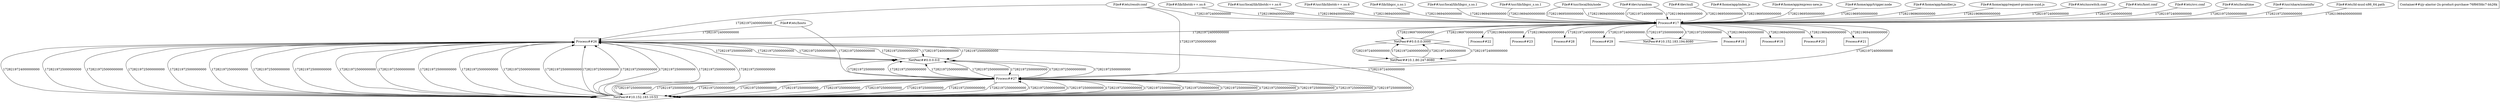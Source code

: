 digraph G {
	"File##/etc/ld-musl-x86_64.path"->"Process##17"[ label="1728219694000000000" ];
	"File##/lib/libstdc++.so.6"->"Process##17"[ label="1728219694000000000" ];
	"File##/usr/local/lib/libstdc++.so.6"->"Process##17"[ label="1728219694000000000" ];
	"File##/usr/lib/libstdc++.so.6"->"Process##17"[ label="1728219694000000000" ];
	"File##/lib/libgcc_s.so.1"->"Process##17"[ label="1728219694000000000" ];
	"File##/usr/local/lib/libgcc_s.so.1"->"Process##17"[ label="1728219694000000000" ];
	"File##/usr/lib/libgcc_s.so.1"->"Process##17"[ label="1728219694000000000" ];
	"Process##17"->"Process##18"[ label="1728219694000000000" ];
	"Process##17"->"Process##19"[ label="1728219694000000000" ];
	"Process##17"->"Process##20"[ label="1728219694000000000" ];
	"Process##17"->"Process##21"[ label="1728219694000000000" ];
	"Process##17"->"Process##22"[ label="1728219694000000000" ];
	"File##/usr/local/bin/node"->"Process##17"[ label="1728219694000000000" ];
	"File##/dev/urandom"->"Process##17"[ label="1728219694000000000" ];
	"Process##17"->"Process##23"[ label="1728219694000000000" ];
	"File##/dev/null"->"Process##17"[ label="1728219695000000000" ];
	"File##/home/app/index.js"->"Process##17"[ label="1728219695000000000" ];
	"File##/home/app/express-new.js"->"Process##17"[ label="1728219695000000000" ];
	"File##/usr/local/bin/node"->"Process##17"[ label="1728219695000000000" ];
	"File##/home/app/trigger.node"->"Process##17"[ label="1728219695000000000" ];
	"File##/home/app/handler.js"->"Process##17"[ label="1728219696000000000" ];
	"File##/home/app/request-promise-uuid.js"->"Process##17"[ label="1728219696000000000" ];
	"Process##17"->"NetPeer##0.0.0.0:3000"[ label="1728219697000000000" ];
	"NetPeer##0.0.0.0:3000"->"Process##17"[ label="1728219697000000000" ];
	"NetPeer##0.0.0.0:3000"->"NetPeer##10.1.80.247:8080"[ label="1728219724000000000" ];
	"NetPeer##10.1.80.247:8080"->"NetPeer##0.0.0.0:3000"[ label="1728219724000000000" ];
	"NetPeer##0.0.0.0:3000"->"NetPeer##10.1.80.247:8080"[ label="1728219724000000000" ];
	"NetPeer##10.1.80.247:8080"->"NetPeer##0.0.0.0:3000"[ label="1728219724000000000" ];
	"File##/etc/resolv.conf"->"Process##17"[ label="1728219724000000000" ];
	"File##/etc/nsswitch.conf"->"Process##17"[ label="1728219724000000000" ];
	"File##/etc/host.conf"->"Process##17"[ label="1728219724000000000" ];
	"File##/etc/svc.conf"->"Process##17"[ label="1728219724000000000" ];
	"File##/dev/urandom"->"Process##17"[ label="1728219724000000000" ];
	"Process##17"->"Process##26"[ label="1728219724000000000" ];
	"Process##17"->"Process##27"[ label="1728219724000000000" ];
	"Process##17"->"Process##28"[ label="1728219724000000000" ];
	"Process##17"->"Process##29"[ label="1728219724000000000" ];
	"Process##17"->"NetPeer##10.152.183.194:8080"[ label="1728219725000000000" ];
	"File##/etc/localtime"->"Process##17"[ label="1728219725000000000" ];
	"File##/usr/share/zoneinfo/"->"Process##17"[ label="1728219725000000000" ];
	"Process##17"->"NetPeer##10.152.183.194:8080"[ label="1728219725000000000" ];
	"File##/etc/hosts"->"Process##26"[ label="1728219724000000000" ];
	"File##/etc/resolv.conf"->"Process##26"[ label="1728219724000000000" ];
	"Process##26"->"NetPeer##0.0.0.0:0"[ label="1728219724000000000" ];
	"Process##26"->"NetPeer##10.152.183.10:53"[ label="1728219724000000000" ];
	"Process##26"->"NetPeer##10.152.183.10:53"[ label="1728219724000000000" ];
	"NetPeer##10.152.183.10:53"->"Process##26"[ label="1728219725000000000" ];
	"NetPeer##0.0.0.0:0"->"Process##26"[ label="1728219725000000000" ];
	"NetPeer##10.152.183.10:53"->"Process##26"[ label="1728219725000000000" ];
	"Process##26"->"NetPeer##0.0.0.0:0"[ label="1728219725000000000" ];
	"Process##26"->"NetPeer##10.152.183.10:53"[ label="1728219725000000000" ];
	"Process##26"->"NetPeer##10.152.183.10:53"[ label="1728219725000000000" ];
	"NetPeer##10.152.183.10:53"->"Process##26"[ label="1728219725000000000" ];
	"NetPeer##10.152.183.10:53"->"Process##26"[ label="1728219725000000000" ];
	"Process##26"->"NetPeer##0.0.0.0:0"[ label="1728219725000000000" ];
	"Process##26"->"NetPeer##10.152.183.10:53"[ label="1728219725000000000" ];
	"Process##26"->"NetPeer##10.152.183.10:53"[ label="1728219725000000000" ];
	"NetPeer##10.152.183.10:53"->"Process##26"[ label="1728219725000000000" ];
	"NetPeer##10.152.183.10:53"->"Process##26"[ label="1728219725000000000" ];
	"Process##26"->"NetPeer##0.0.0.0:0"[ label="1728219725000000000" ];
	"Process##26"->"NetPeer##10.152.183.10:53"[ label="1728219725000000000" ];
	"Process##26"->"NetPeer##10.152.183.10:53"[ label="1728219725000000000" ];
	"NetPeer##10.152.183.10:53"->"Process##26"[ label="1728219725000000000" ];
	"NetPeer##10.152.183.10:53"->"Process##26"[ label="1728219725000000000" ];
	"Process##26"->"NetPeer##0.0.0.0:0"[ label="1728219725000000000" ];
	"Process##26"->"NetPeer##10.152.183.10:53"[ label="1728219725000000000" ];
	"Process##26"->"NetPeer##10.152.183.10:53"[ label="1728219725000000000" ];
	"NetPeer##10.152.183.10:53"->"Process##26"[ label="1728219725000000000" ];
	"NetPeer##10.152.183.10:53"->"Process##26"[ label="1728219725000000000" ];
	"File##/etc/hosts"->"Process##27"[ label="1728219725000000000" ];
	"File##/etc/resolv.conf"->"Process##27"[ label="1728219725000000000" ];
	"Process##27"->"NetPeer##0.0.0.0:0"[ label="1728219725000000000" ];
	"Process##27"->"NetPeer##10.152.183.10:53"[ label="1728219725000000000" ];
	"Process##27"->"NetPeer##10.152.183.10:53"[ label="1728219725000000000" ];
	"NetPeer##10.152.183.10:53"->"Process##27"[ label="1728219725000000000" ];
	"NetPeer##10.152.183.10:53"->"Process##27"[ label="1728219725000000000" ];
	"Process##27"->"NetPeer##0.0.0.0:0"[ label="1728219725000000000" ];
	"Process##27"->"NetPeer##10.152.183.10:53"[ label="1728219725000000000" ];
	"Process##27"->"NetPeer##10.152.183.10:53"[ label="1728219725000000000" ];
	"NetPeer##10.152.183.10:53"->"Process##27"[ label="1728219725000000000" ];
	"NetPeer##10.152.183.10:53"->"Process##27"[ label="1728219725000000000" ];
	"Process##27"->"NetPeer##0.0.0.0:0"[ label="1728219725000000000" ];
	"Process##27"->"NetPeer##10.152.183.10:53"[ label="1728219725000000000" ];
	"Process##27"->"NetPeer##10.152.183.10:53"[ label="1728219725000000000" ];
	"NetPeer##10.152.183.10:53"->"Process##27"[ label="1728219725000000000" ];
	"NetPeer##10.152.183.10:53"->"Process##27"[ label="1728219725000000000" ];
	"Process##27"->"NetPeer##0.0.0.0:0"[ label="1728219725000000000" ];
	"Process##27"->"NetPeer##10.152.183.10:53"[ label="1728219725000000000" ];
	"Process##27"->"NetPeer##10.152.183.10:53"[ label="1728219725000000000" ];
	"NetPeer##10.152.183.10:53"->"Process##27"[ label="1728219725000000000" ];
	"NetPeer##0.0.0.0:0"->"Process##27"[ label="1728219725000000000" ];
	"NetPeer##10.152.183.10:53"->"Process##27"[ label="1728219725000000000" ];
	"Process##27"->"NetPeer##0.0.0.0:0"[ label="1728219725000000000" ];
	"Process##27"->"NetPeer##10.152.183.10:53"[ label="1728219725000000000" ];
	"Process##27"->"NetPeer##10.152.183.10:53"[ label="1728219725000000000" ];
	"NetPeer##10.152.183.10:53"->"Process##27"[ label="1728219725000000000" ];
	"NetPeer##0.0.0.0:0"->"Process##27"[ label="1728219725000000000" ];
	"NetPeer##10.152.183.10:53"->"Process##27"[ label="1728219725000000000" ];
	"Container##zjy-alastor-2n-product-purchase-76f665fdc7-bh26k" [ shape="box" ];
	"File##/dev/null" [ shape="ellipse" ];
	"File##/dev/urandom" [ shape="ellipse" ];
	"File##/etc/host.conf" [ shape="ellipse" ];
	"File##/etc/hosts" [ shape="ellipse" ];
	"File##/etc/ld-musl-x86_64.path" [ shape="ellipse" ];
	"File##/etc/localtime" [ shape="ellipse" ];
	"File##/etc/nsswitch.conf" [ shape="ellipse" ];
	"File##/etc/resolv.conf" [ shape="ellipse" ];
	"File##/etc/svc.conf" [ shape="ellipse" ];
	"File##/home/app/express-new.js" [ shape="ellipse" ];
	"File##/home/app/handler.js" [ shape="ellipse" ];
	"File##/home/app/index.js" [ shape="ellipse" ];
	"File##/home/app/request-promise-uuid.js" [ shape="ellipse" ];
	"File##/home/app/trigger.node" [ shape="ellipse" ];
	"File##/lib/libgcc_s.so.1" [ shape="ellipse" ];
	"File##/lib/libstdc++.so.6" [ shape="ellipse" ];
	"File##/usr/lib/libgcc_s.so.1" [ shape="ellipse" ];
	"File##/usr/lib/libstdc++.so.6" [ shape="ellipse" ];
	"File##/usr/local/bin/node" [ shape="ellipse" ];
	"File##/usr/local/lib/libgcc_s.so.1" [ shape="ellipse" ];
	"File##/usr/local/lib/libstdc++.so.6" [ shape="ellipse" ];
	"File##/usr/share/zoneinfo/" [ shape="ellipse" ];
	"NetPeer##0.0.0.0:0" [ shape="diamond" ];
	"NetPeer##0.0.0.0:3000" [ shape="diamond" ];
	"NetPeer##10.1.80.247:8080" [ shape="diamond" ];
	"NetPeer##10.152.183.10:53" [ shape="diamond" ];
	"NetPeer##10.152.183.194:8080" [ shape="diamond" ];
	"Process##17" [ shape="box" ];
	"Process##18" [ shape="box" ];
	"Process##19" [ shape="box" ];
	"Process##20" [ shape="box" ];
	"Process##21" [ shape="box" ];
	"Process##22" [ shape="box" ];
	"Process##23" [ shape="box" ];
	"Process##26" [ shape="box" ];
	"Process##27" [ shape="box" ];
	"Process##28" [ shape="box" ];
	"Process##29" [ shape="box" ];

}
